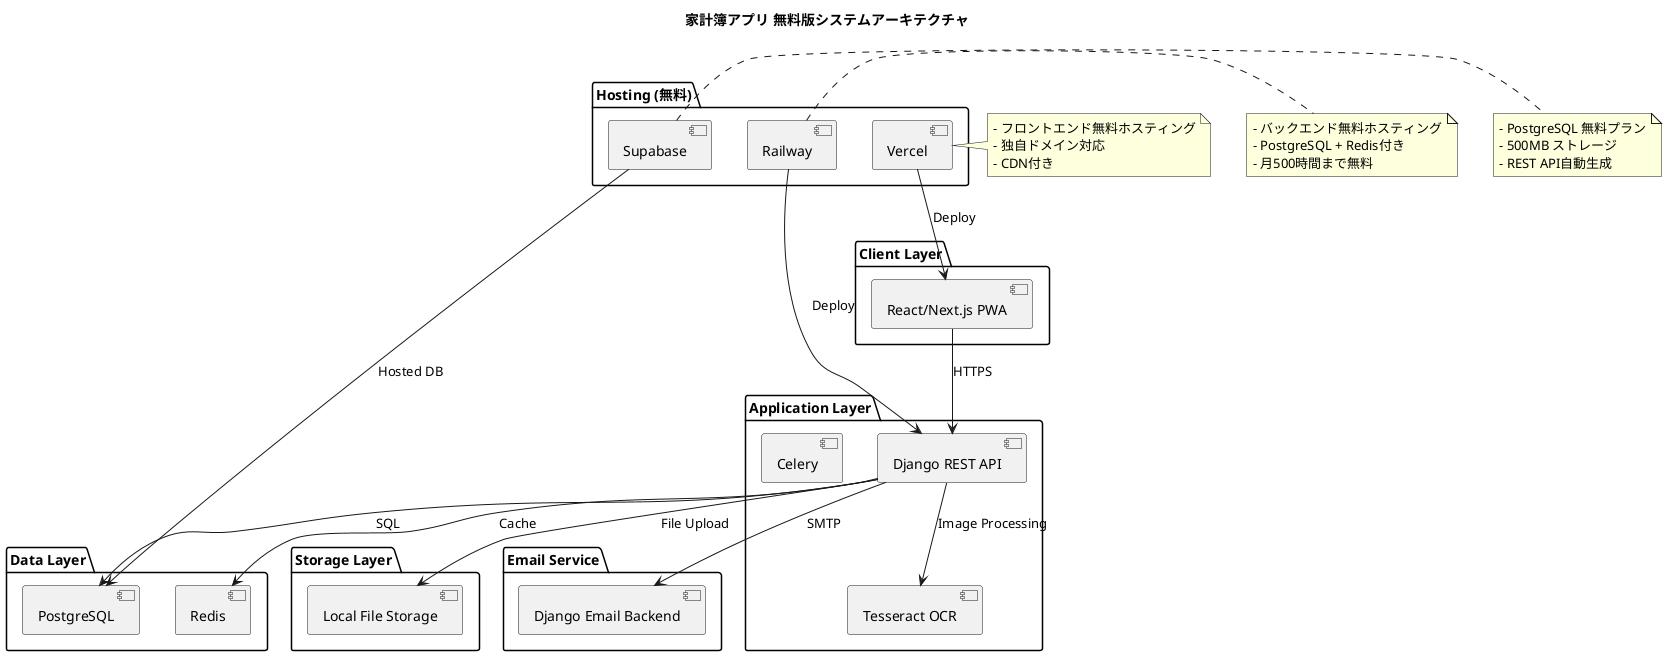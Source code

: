@startuml
title 家計簿アプリ 無料版システムアーキテクチャ

package "Client Layer" {
  component [React/Next.js PWA] as frontend
}

package "Application Layer" {
  component [Django REST API] as backend
  component [Celery] as celery
  component [Tesseract OCR] as ocr
}

package "Data Layer" {
  database [PostgreSQL] as postgres
  database [Redis] as redis
}

package "Storage Layer" {
  component [Local File Storage] as storage
}

package "Email Service" {
  component [Django Email Backend] as email
}

package "Hosting (無料)" {
  cloud [Vercel] as vercel_host
  cloud [Railway] as railway_host
  cloud [Supabase] as supabase_db
}

frontend --> backend : HTTPS
backend --> postgres : SQL
backend --> redis : Cache
backend --> storage : File Upload
backend --> email : SMTP
backend --> ocr : Image Processing

vercel_host --> frontend : Deploy
railway_host --> backend : Deploy
supabase_db --> postgres : Hosted DB

note right of vercel_host
  - フロントエンド無料ホスティング
  - 独自ドメイン対応
  - CDN付き
end note

note right of railway_host
  - バックエンド無料ホスティング
  - PostgreSQL + Redis付き
  - 月500時間まで無料
end note

note right of supabase_db
  - PostgreSQL 無料プラン
  - 500MB ストレージ
  - REST API自動生成
end note

@enduml